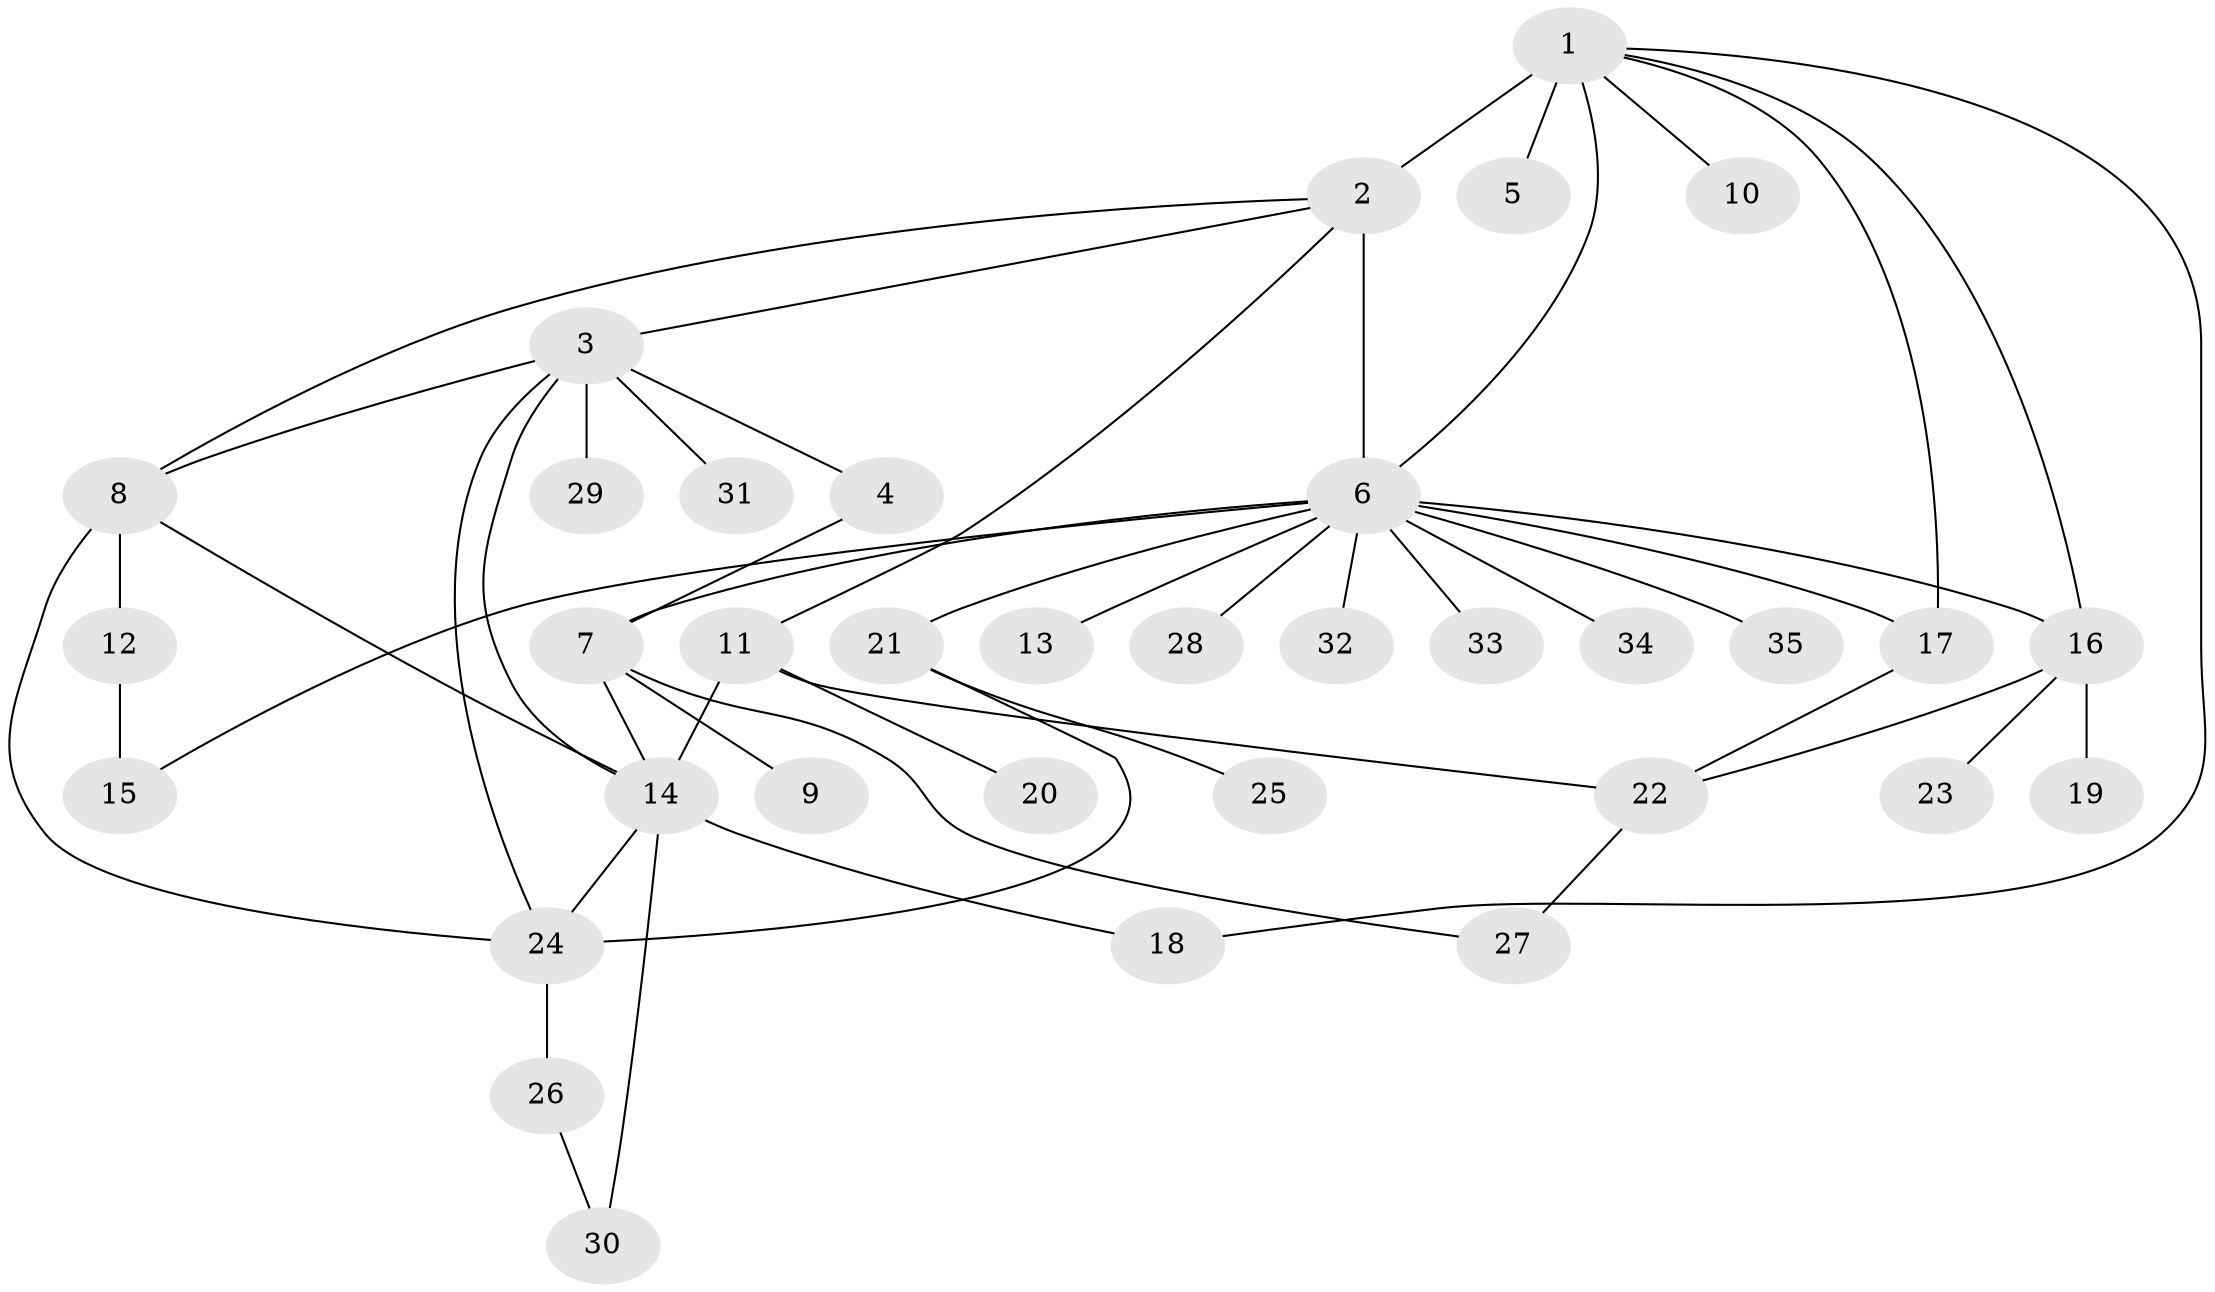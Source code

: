 // original degree distribution, {8: 0.014492753623188406, 11: 0.014492753623188406, 10: 0.014492753623188406, 3: 0.08695652173913043, 2: 0.18840579710144928, 14: 0.014492753623188406, 1: 0.5652173913043478, 6: 0.028985507246376812, 7: 0.028985507246376812, 15: 0.014492753623188406, 4: 0.014492753623188406, 5: 0.014492753623188406}
// Generated by graph-tools (version 1.1) at 2025/50/03/04/25 22:50:06]
// undirected, 35 vertices, 51 edges
graph export_dot {
  node [color=gray90,style=filled];
  1;
  2;
  3;
  4;
  5;
  6;
  7;
  8;
  9;
  10;
  11;
  12;
  13;
  14;
  15;
  16;
  17;
  18;
  19;
  20;
  21;
  22;
  23;
  24;
  25;
  26;
  27;
  28;
  29;
  30;
  31;
  32;
  33;
  34;
  35;
  1 -- 2 [weight=5.0];
  1 -- 5 [weight=1.0];
  1 -- 6 [weight=1.0];
  1 -- 10 [weight=1.0];
  1 -- 16 [weight=1.0];
  1 -- 17 [weight=2.0];
  1 -- 18 [weight=1.0];
  2 -- 3 [weight=1.0];
  2 -- 6 [weight=1.0];
  2 -- 8 [weight=1.0];
  2 -- 11 [weight=1.0];
  3 -- 4 [weight=1.0];
  3 -- 8 [weight=1.0];
  3 -- 14 [weight=1.0];
  3 -- 24 [weight=1.0];
  3 -- 29 [weight=1.0];
  3 -- 31 [weight=1.0];
  4 -- 7 [weight=1.0];
  6 -- 7 [weight=1.0];
  6 -- 13 [weight=1.0];
  6 -- 15 [weight=1.0];
  6 -- 16 [weight=1.0];
  6 -- 17 [weight=1.0];
  6 -- 21 [weight=1.0];
  6 -- 28 [weight=1.0];
  6 -- 32 [weight=1.0];
  6 -- 33 [weight=1.0];
  6 -- 34 [weight=1.0];
  6 -- 35 [weight=1.0];
  7 -- 9 [weight=1.0];
  7 -- 14 [weight=1.0];
  7 -- 27 [weight=1.0];
  8 -- 12 [weight=2.0];
  8 -- 14 [weight=1.0];
  8 -- 24 [weight=1.0];
  11 -- 14 [weight=8.0];
  11 -- 20 [weight=1.0];
  11 -- 22 [weight=1.0];
  12 -- 15 [weight=1.0];
  14 -- 18 [weight=1.0];
  14 -- 24 [weight=1.0];
  14 -- 30 [weight=1.0];
  16 -- 19 [weight=1.0];
  16 -- 22 [weight=1.0];
  16 -- 23 [weight=1.0];
  17 -- 22 [weight=1.0];
  21 -- 24 [weight=1.0];
  21 -- 25 [weight=1.0];
  22 -- 27 [weight=1.0];
  24 -- 26 [weight=1.0];
  26 -- 30 [weight=1.0];
}
